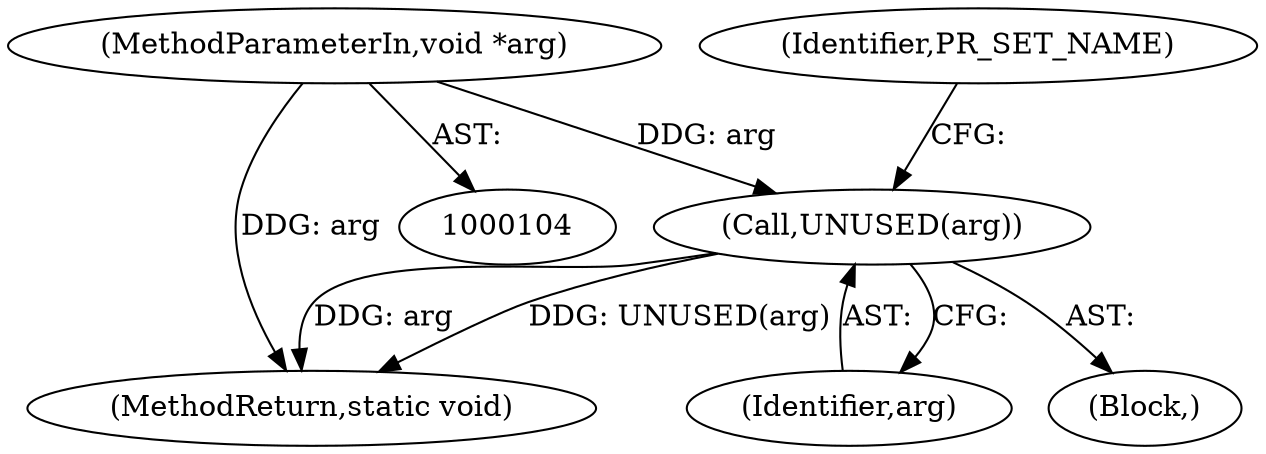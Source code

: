 digraph "0_Android_472271b153c5dc53c28beac55480a8d8434b2d5c_75@pointer" {
"1000105" [label="(MethodParameterIn,void *arg)"];
"1000109" [label="(Call,UNUSED(arg))"];
"1000109" [label="(Call,UNUSED(arg))"];
"1000110" [label="(Identifier,arg)"];
"1000112" [label="(Identifier,PR_SET_NAME)"];
"1000200" [label="(MethodReturn,static void)"];
"1000106" [label="(Block,)"];
"1000105" [label="(MethodParameterIn,void *arg)"];
"1000105" -> "1000104"  [label="AST: "];
"1000105" -> "1000200"  [label="DDG: arg"];
"1000105" -> "1000109"  [label="DDG: arg"];
"1000109" -> "1000106"  [label="AST: "];
"1000109" -> "1000110"  [label="CFG: "];
"1000110" -> "1000109"  [label="AST: "];
"1000112" -> "1000109"  [label="CFG: "];
"1000109" -> "1000200"  [label="DDG: arg"];
"1000109" -> "1000200"  [label="DDG: UNUSED(arg)"];
}
